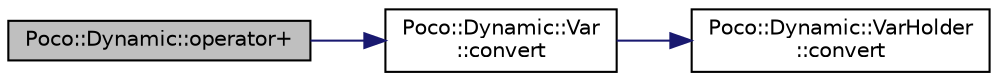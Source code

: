 digraph "Poco::Dynamic::operator+"
{
 // LATEX_PDF_SIZE
  edge [fontname="Helvetica",fontsize="10",labelfontname="Helvetica",labelfontsize="10"];
  node [fontname="Helvetica",fontsize="10",shape=record];
  rankdir="LR";
  Node1 [label="Poco::Dynamic::operator+",height=0.2,width=0.4,color="black", fillcolor="grey75", style="filled", fontcolor="black",tooltip="Addition operator for adding Var to Poco::UInt32."];
  Node1 -> Node2 [color="midnightblue",fontsize="10",style="solid",fontname="Helvetica"];
  Node2 [label="Poco::Dynamic::Var\l::convert",height=0.2,width=0.4,color="black", fillcolor="white", style="filled",URL="$classPoco_1_1Dynamic_1_1Var.html#aa71081ae2c04e2f6a46283d528633ceb",tooltip="Returns the Var iterator."];
  Node2 -> Node3 [color="midnightblue",fontsize="10",style="solid",fontname="Helvetica"];
  Node3 [label="Poco::Dynamic::VarHolder\l::convert",height=0.2,width=0.4,color="black", fillcolor="white", style="filled",URL="$classPoco_1_1Dynamic_1_1VarHolder.html#aff77778b8b597d2b003b059093a0457e",tooltip=" "];
}
